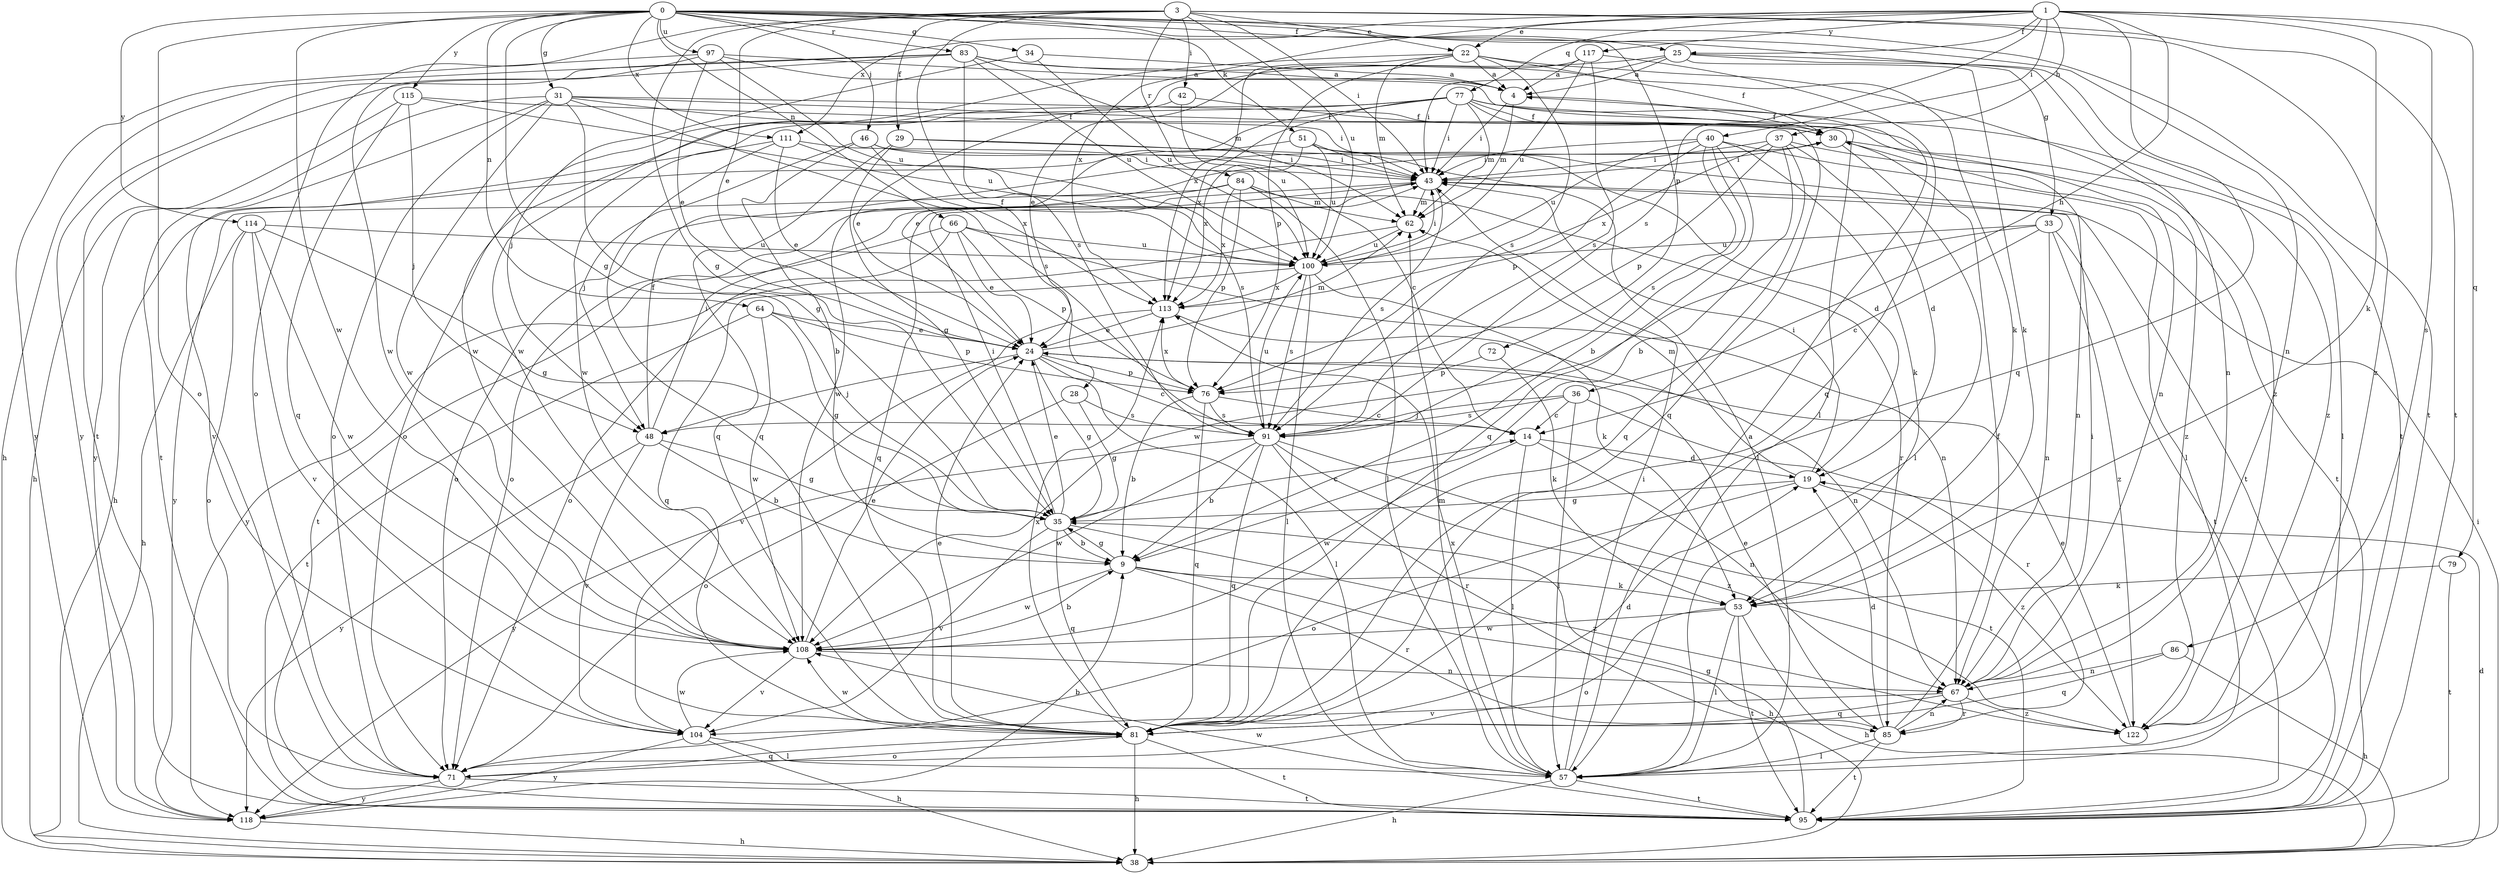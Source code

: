 strict digraph  {
0;
1;
3;
4;
9;
14;
19;
22;
24;
25;
28;
29;
30;
31;
33;
34;
35;
36;
37;
38;
40;
42;
43;
46;
48;
51;
53;
57;
62;
64;
66;
67;
71;
72;
76;
77;
79;
81;
83;
84;
85;
86;
91;
95;
97;
100;
104;
108;
111;
113;
114;
115;
117;
118;
122;
0 -> 25  [label=f];
0 -> 31  [label=g];
0 -> 33  [label=g];
0 -> 34  [label=g];
0 -> 35  [label=g];
0 -> 46  [label=j];
0 -> 51  [label=k];
0 -> 64  [label=n];
0 -> 66  [label=n];
0 -> 67  [label=n];
0 -> 71  [label=o];
0 -> 72  [label=p];
0 -> 83  [label=r];
0 -> 95  [label=t];
0 -> 97  [label=u];
0 -> 108  [label=w];
0 -> 111  [label=x];
0 -> 114  [label=y];
0 -> 115  [label=y];
1 -> 22  [label=e];
1 -> 25  [label=f];
1 -> 36  [label=h];
1 -> 37  [label=h];
1 -> 40  [label=i];
1 -> 53  [label=k];
1 -> 77  [label=q];
1 -> 79  [label=q];
1 -> 81  [label=q];
1 -> 86  [label=s];
1 -> 91  [label=s];
1 -> 111  [label=x];
1 -> 113  [label=x];
1 -> 117  [label=y];
3 -> 22  [label=e];
3 -> 24  [label=e];
3 -> 28  [label=f];
3 -> 29  [label=f];
3 -> 35  [label=g];
3 -> 42  [label=i];
3 -> 43  [label=i];
3 -> 71  [label=o];
3 -> 84  [label=r];
3 -> 95  [label=t];
3 -> 100  [label=u];
3 -> 122  [label=z];
4 -> 30  [label=f];
4 -> 43  [label=i];
4 -> 62  [label=m];
9 -> 35  [label=g];
9 -> 38  [label=h];
9 -> 53  [label=k];
9 -> 85  [label=r];
9 -> 108  [label=w];
14 -> 19  [label=d];
14 -> 57  [label=l];
14 -> 67  [label=n];
14 -> 108  [label=w];
19 -> 35  [label=g];
19 -> 43  [label=i];
19 -> 62  [label=m];
19 -> 71  [label=o];
19 -> 122  [label=z];
22 -> 4  [label=a];
22 -> 30  [label=f];
22 -> 62  [label=m];
22 -> 76  [label=p];
22 -> 91  [label=s];
22 -> 108  [label=w];
22 -> 113  [label=x];
22 -> 122  [label=z];
24 -> 14  [label=c];
24 -> 35  [label=g];
24 -> 48  [label=j];
24 -> 57  [label=l];
24 -> 62  [label=m];
24 -> 76  [label=p];
25 -> 4  [label=a];
25 -> 43  [label=i];
25 -> 53  [label=k];
25 -> 67  [label=n];
25 -> 95  [label=t];
25 -> 108  [label=w];
28 -> 35  [label=g];
28 -> 71  [label=o];
28 -> 91  [label=s];
29 -> 35  [label=g];
29 -> 43  [label=i];
29 -> 57  [label=l];
29 -> 81  [label=q];
30 -> 43  [label=i];
30 -> 57  [label=l];
30 -> 67  [label=n];
30 -> 108  [label=w];
30 -> 122  [label=z];
31 -> 30  [label=f];
31 -> 35  [label=g];
31 -> 43  [label=i];
31 -> 67  [label=n];
31 -> 71  [label=o];
31 -> 91  [label=s];
31 -> 95  [label=t];
31 -> 108  [label=w];
31 -> 118  [label=y];
33 -> 14  [label=c];
33 -> 67  [label=n];
33 -> 95  [label=t];
33 -> 100  [label=u];
33 -> 108  [label=w];
33 -> 122  [label=z];
34 -> 4  [label=a];
34 -> 48  [label=j];
34 -> 100  [label=u];
35 -> 9  [label=b];
35 -> 14  [label=c];
35 -> 24  [label=e];
35 -> 43  [label=i];
35 -> 81  [label=q];
35 -> 104  [label=v];
35 -> 122  [label=z];
36 -> 14  [label=c];
36 -> 48  [label=j];
36 -> 57  [label=l];
36 -> 85  [label=r];
36 -> 91  [label=s];
37 -> 9  [label=b];
37 -> 19  [label=d];
37 -> 43  [label=i];
37 -> 76  [label=p];
37 -> 81  [label=q];
37 -> 95  [label=t];
37 -> 113  [label=x];
38 -> 19  [label=d];
38 -> 43  [label=i];
40 -> 9  [label=b];
40 -> 43  [label=i];
40 -> 53  [label=k];
40 -> 57  [label=l];
40 -> 76  [label=p];
40 -> 81  [label=q];
40 -> 91  [label=s];
40 -> 100  [label=u];
42 -> 24  [label=e];
42 -> 30  [label=f];
42 -> 100  [label=u];
43 -> 62  [label=m];
43 -> 71  [label=o];
43 -> 81  [label=q];
43 -> 91  [label=s];
46 -> 9  [label=b];
46 -> 14  [label=c];
46 -> 43  [label=i];
46 -> 48  [label=j];
46 -> 113  [label=x];
48 -> 9  [label=b];
48 -> 30  [label=f];
48 -> 35  [label=g];
48 -> 43  [label=i];
48 -> 104  [label=v];
48 -> 118  [label=y];
51 -> 19  [label=d];
51 -> 38  [label=h];
51 -> 43  [label=i];
51 -> 95  [label=t];
51 -> 100  [label=u];
51 -> 113  [label=x];
53 -> 38  [label=h];
53 -> 57  [label=l];
53 -> 71  [label=o];
53 -> 95  [label=t];
53 -> 108  [label=w];
57 -> 4  [label=a];
57 -> 38  [label=h];
57 -> 43  [label=i];
57 -> 62  [label=m];
57 -> 95  [label=t];
57 -> 113  [label=x];
62 -> 100  [label=u];
62 -> 118  [label=y];
64 -> 24  [label=e];
64 -> 35  [label=g];
64 -> 76  [label=p];
64 -> 95  [label=t];
64 -> 108  [label=w];
66 -> 24  [label=e];
66 -> 67  [label=n];
66 -> 71  [label=o];
66 -> 76  [label=p];
66 -> 95  [label=t];
66 -> 100  [label=u];
67 -> 43  [label=i];
67 -> 81  [label=q];
67 -> 85  [label=r];
67 -> 104  [label=v];
67 -> 122  [label=z];
71 -> 81  [label=q];
71 -> 95  [label=t];
71 -> 118  [label=y];
72 -> 53  [label=k];
72 -> 76  [label=p];
76 -> 9  [label=b];
76 -> 14  [label=c];
76 -> 81  [label=q];
76 -> 91  [label=s];
76 -> 113  [label=x];
77 -> 24  [label=e];
77 -> 30  [label=f];
77 -> 43  [label=i];
77 -> 57  [label=l];
77 -> 62  [label=m];
77 -> 71  [label=o];
77 -> 81  [label=q];
77 -> 108  [label=w];
77 -> 113  [label=x];
77 -> 122  [label=z];
79 -> 53  [label=k];
79 -> 95  [label=t];
81 -> 19  [label=d];
81 -> 24  [label=e];
81 -> 38  [label=h];
81 -> 71  [label=o];
81 -> 95  [label=t];
81 -> 108  [label=w];
81 -> 113  [label=x];
83 -> 4  [label=a];
83 -> 38  [label=h];
83 -> 53  [label=k];
83 -> 62  [label=m];
83 -> 91  [label=s];
83 -> 95  [label=t];
83 -> 100  [label=u];
83 -> 118  [label=y];
84 -> 57  [label=l];
84 -> 62  [label=m];
84 -> 71  [label=o];
84 -> 76  [label=p];
84 -> 85  [label=r];
84 -> 113  [label=x];
84 -> 118  [label=y];
85 -> 19  [label=d];
85 -> 24  [label=e];
85 -> 30  [label=f];
85 -> 57  [label=l];
85 -> 67  [label=n];
85 -> 95  [label=t];
86 -> 38  [label=h];
86 -> 67  [label=n];
86 -> 81  [label=q];
91 -> 9  [label=b];
91 -> 81  [label=q];
91 -> 85  [label=r];
91 -> 95  [label=t];
91 -> 100  [label=u];
91 -> 108  [label=w];
91 -> 118  [label=y];
91 -> 122  [label=z];
95 -> 35  [label=g];
95 -> 108  [label=w];
97 -> 4  [label=a];
97 -> 24  [label=e];
97 -> 57  [label=l];
97 -> 100  [label=u];
97 -> 108  [label=w];
97 -> 118  [label=y];
100 -> 43  [label=i];
100 -> 53  [label=k];
100 -> 57  [label=l];
100 -> 81  [label=q];
100 -> 91  [label=s];
100 -> 113  [label=x];
104 -> 38  [label=h];
104 -> 57  [label=l];
104 -> 108  [label=w];
104 -> 118  [label=y];
108 -> 9  [label=b];
108 -> 24  [label=e];
108 -> 67  [label=n];
108 -> 104  [label=v];
111 -> 24  [label=e];
111 -> 43  [label=i];
111 -> 81  [label=q];
111 -> 91  [label=s];
111 -> 104  [label=v];
113 -> 24  [label=e];
113 -> 67  [label=n];
113 -> 104  [label=v];
114 -> 35  [label=g];
114 -> 38  [label=h];
114 -> 71  [label=o];
114 -> 100  [label=u];
114 -> 104  [label=v];
114 -> 108  [label=w];
115 -> 30  [label=f];
115 -> 38  [label=h];
115 -> 48  [label=j];
115 -> 81  [label=q];
115 -> 100  [label=u];
117 -> 4  [label=a];
117 -> 24  [label=e];
117 -> 81  [label=q];
117 -> 91  [label=s];
117 -> 100  [label=u];
118 -> 9  [label=b];
118 -> 38  [label=h];
122 -> 24  [label=e];
}
